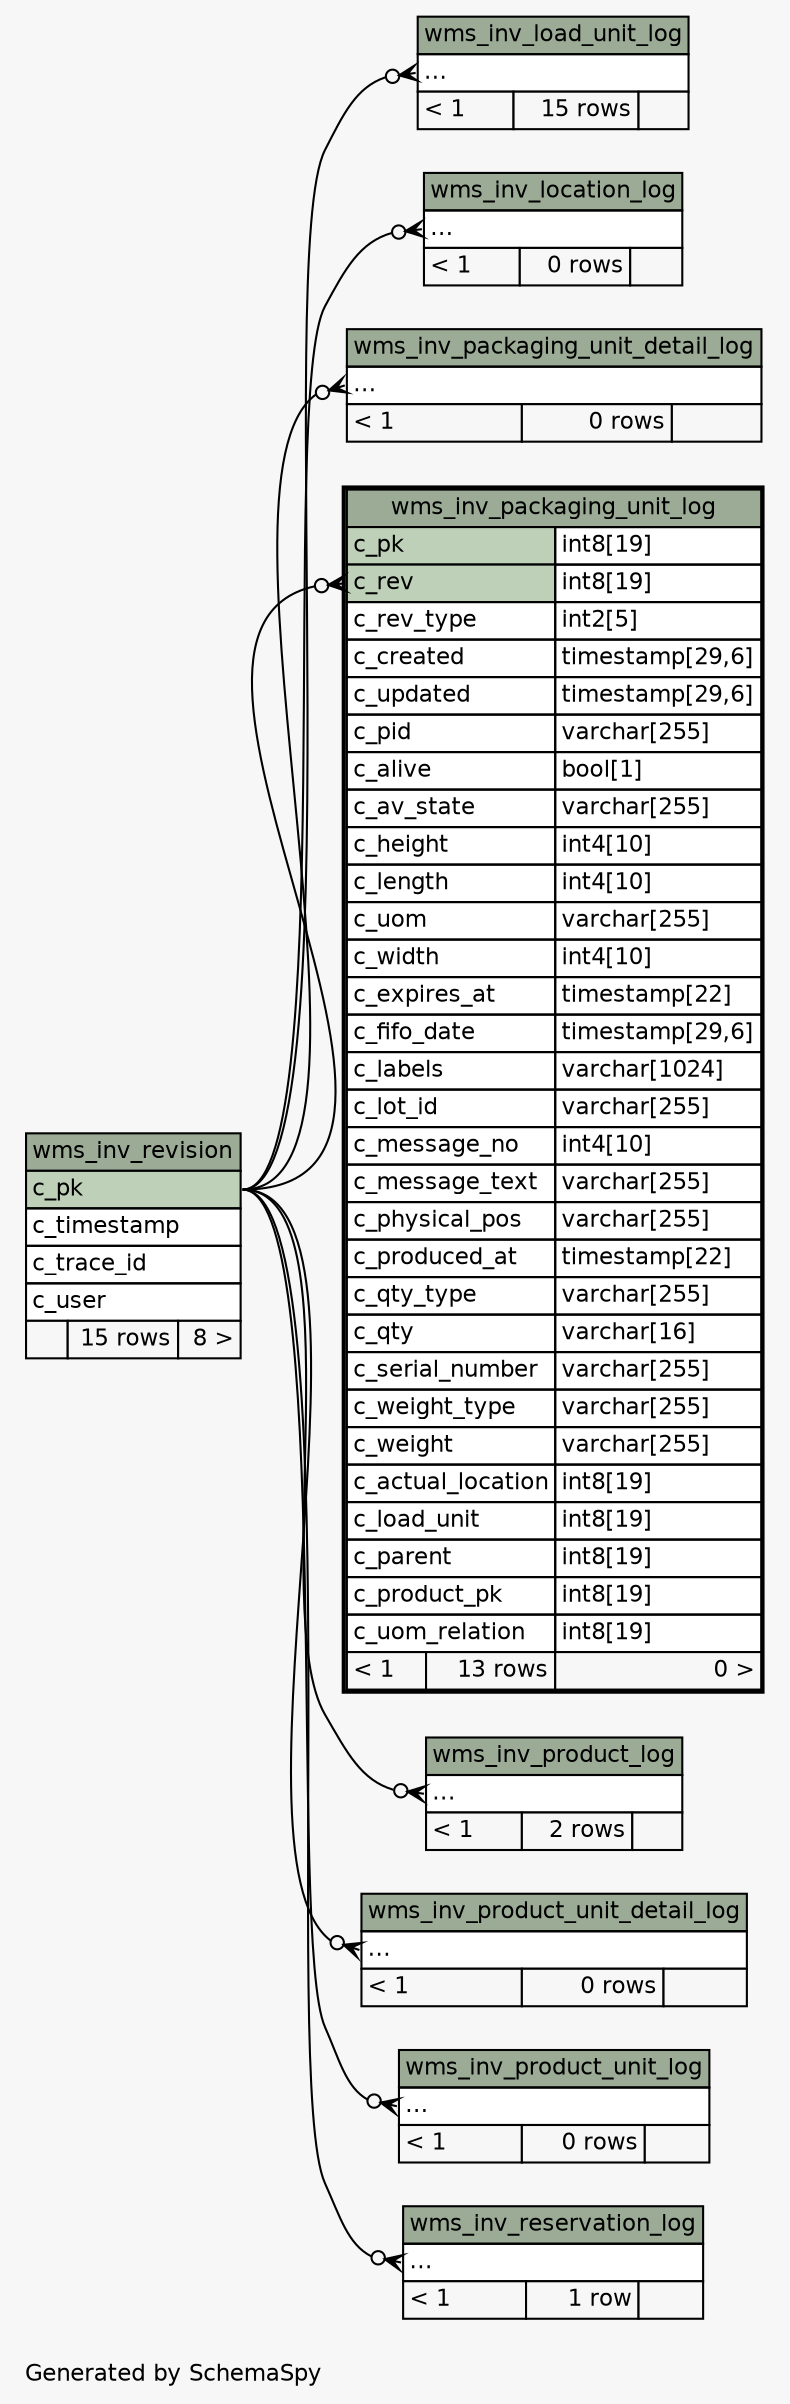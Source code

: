 // dot 7.1.0 on Mac OS X 14.1.1
// SchemaSpy rev Unknown
digraph "twoDegreesRelationshipsDiagram" {
  graph [
    rankdir="RL"
    bgcolor="#f7f7f7"
    label="\nGenerated by SchemaSpy"
    labeljust="l"
    nodesep="0.18"
    ranksep="0.46"
    fontname="Helvetica"
    fontsize="11"
  ];
  node [
    fontname="Helvetica"
    fontsize="11"
    shape="plaintext"
  ];
  edge [
    arrowsize="0.8"
  ];
  "wms_inv_load_unit_log":"elipses":w -> "wms_inv_revision":"c_pk":e [arrowhead=none dir=back arrowtail=crowodot];
  "wms_inv_location_log":"elipses":w -> "wms_inv_revision":"c_pk":e [arrowhead=none dir=back arrowtail=crowodot];
  "wms_inv_packaging_unit_detail_log":"elipses":w -> "wms_inv_revision":"c_pk":e [arrowhead=none dir=back arrowtail=crowodot];
  "wms_inv_packaging_unit_log":"c_rev":w -> "wms_inv_revision":"c_pk":e [arrowhead=none dir=back arrowtail=crowodot];
  "wms_inv_product_log":"elipses":w -> "wms_inv_revision":"c_pk":e [arrowhead=none dir=back arrowtail=crowodot];
  "wms_inv_product_unit_detail_log":"elipses":w -> "wms_inv_revision":"c_pk":e [arrowhead=none dir=back arrowtail=crowodot];
  "wms_inv_product_unit_log":"elipses":w -> "wms_inv_revision":"c_pk":e [arrowhead=none dir=back arrowtail=crowodot];
  "wms_inv_reservation_log":"elipses":w -> "wms_inv_revision":"c_pk":e [arrowhead=none dir=back arrowtail=crowodot];
  "wms_inv_load_unit_log" [
    label=<
    <TABLE BORDER="0" CELLBORDER="1" CELLSPACING="0" BGCOLOR="#ffffff">
      <TR><TD COLSPAN="3" BGCOLOR="#9bab96" ALIGN="CENTER">wms_inv_load_unit_log</TD></TR>
      <TR><TD PORT="elipses" COLSPAN="3" ALIGN="LEFT">...</TD></TR>
      <TR><TD ALIGN="LEFT" BGCOLOR="#f7f7f7">&lt; 1</TD><TD ALIGN="RIGHT" BGCOLOR="#f7f7f7">15 rows</TD><TD ALIGN="RIGHT" BGCOLOR="#f7f7f7">  </TD></TR>
    </TABLE>>
    URL="wms_inv_load_unit_log.html"
    tooltip="wms_inv_load_unit_log"
  ];
  "wms_inv_location_log" [
    label=<
    <TABLE BORDER="0" CELLBORDER="1" CELLSPACING="0" BGCOLOR="#ffffff">
      <TR><TD COLSPAN="3" BGCOLOR="#9bab96" ALIGN="CENTER">wms_inv_location_log</TD></TR>
      <TR><TD PORT="elipses" COLSPAN="3" ALIGN="LEFT">...</TD></TR>
      <TR><TD ALIGN="LEFT" BGCOLOR="#f7f7f7">&lt; 1</TD><TD ALIGN="RIGHT" BGCOLOR="#f7f7f7">0 rows</TD><TD ALIGN="RIGHT" BGCOLOR="#f7f7f7">  </TD></TR>
    </TABLE>>
    URL="wms_inv_location_log.html"
    tooltip="wms_inv_location_log"
  ];
  "wms_inv_packaging_unit_detail_log" [
    label=<
    <TABLE BORDER="0" CELLBORDER="1" CELLSPACING="0" BGCOLOR="#ffffff">
      <TR><TD COLSPAN="3" BGCOLOR="#9bab96" ALIGN="CENTER">wms_inv_packaging_unit_detail_log</TD></TR>
      <TR><TD PORT="elipses" COLSPAN="3" ALIGN="LEFT">...</TD></TR>
      <TR><TD ALIGN="LEFT" BGCOLOR="#f7f7f7">&lt; 1</TD><TD ALIGN="RIGHT" BGCOLOR="#f7f7f7">0 rows</TD><TD ALIGN="RIGHT" BGCOLOR="#f7f7f7">  </TD></TR>
    </TABLE>>
    URL="wms_inv_packaging_unit_detail_log.html"
    tooltip="wms_inv_packaging_unit_detail_log"
  ];
  "wms_inv_packaging_unit_log" [
    label=<
    <TABLE BORDER="2" CELLBORDER="1" CELLSPACING="0" BGCOLOR="#ffffff">
      <TR><TD COLSPAN="3" BGCOLOR="#9bab96" ALIGN="CENTER">wms_inv_packaging_unit_log</TD></TR>
      <TR><TD PORT="c_pk" COLSPAN="2" BGCOLOR="#bed1b8" ALIGN="LEFT">c_pk</TD><TD PORT="c_pk.type" ALIGN="LEFT">int8[19]</TD></TR>
      <TR><TD PORT="c_rev" COLSPAN="2" BGCOLOR="#bed1b8" ALIGN="LEFT">c_rev</TD><TD PORT="c_rev.type" ALIGN="LEFT">int8[19]</TD></TR>
      <TR><TD PORT="c_rev_type" COLSPAN="2" ALIGN="LEFT">c_rev_type</TD><TD PORT="c_rev_type.type" ALIGN="LEFT">int2[5]</TD></TR>
      <TR><TD PORT="c_created" COLSPAN="2" ALIGN="LEFT">c_created</TD><TD PORT="c_created.type" ALIGN="LEFT">timestamp[29,6]</TD></TR>
      <TR><TD PORT="c_updated" COLSPAN="2" ALIGN="LEFT">c_updated</TD><TD PORT="c_updated.type" ALIGN="LEFT">timestamp[29,6]</TD></TR>
      <TR><TD PORT="c_pid" COLSPAN="2" ALIGN="LEFT">c_pid</TD><TD PORT="c_pid.type" ALIGN="LEFT">varchar[255]</TD></TR>
      <TR><TD PORT="c_alive" COLSPAN="2" ALIGN="LEFT">c_alive</TD><TD PORT="c_alive.type" ALIGN="LEFT">bool[1]</TD></TR>
      <TR><TD PORT="c_av_state" COLSPAN="2" ALIGN="LEFT">c_av_state</TD><TD PORT="c_av_state.type" ALIGN="LEFT">varchar[255]</TD></TR>
      <TR><TD PORT="c_height" COLSPAN="2" ALIGN="LEFT">c_height</TD><TD PORT="c_height.type" ALIGN="LEFT">int4[10]</TD></TR>
      <TR><TD PORT="c_length" COLSPAN="2" ALIGN="LEFT">c_length</TD><TD PORT="c_length.type" ALIGN="LEFT">int4[10]</TD></TR>
      <TR><TD PORT="c_uom" COLSPAN="2" ALIGN="LEFT">c_uom</TD><TD PORT="c_uom.type" ALIGN="LEFT">varchar[255]</TD></TR>
      <TR><TD PORT="c_width" COLSPAN="2" ALIGN="LEFT">c_width</TD><TD PORT="c_width.type" ALIGN="LEFT">int4[10]</TD></TR>
      <TR><TD PORT="c_expires_at" COLSPAN="2" ALIGN="LEFT">c_expires_at</TD><TD PORT="c_expires_at.type" ALIGN="LEFT">timestamp[22]</TD></TR>
      <TR><TD PORT="c_fifo_date" COLSPAN="2" ALIGN="LEFT">c_fifo_date</TD><TD PORT="c_fifo_date.type" ALIGN="LEFT">timestamp[29,6]</TD></TR>
      <TR><TD PORT="c_labels" COLSPAN="2" ALIGN="LEFT">c_labels</TD><TD PORT="c_labels.type" ALIGN="LEFT">varchar[1024]</TD></TR>
      <TR><TD PORT="c_lot_id" COLSPAN="2" ALIGN="LEFT">c_lot_id</TD><TD PORT="c_lot_id.type" ALIGN="LEFT">varchar[255]</TD></TR>
      <TR><TD PORT="c_message_no" COLSPAN="2" ALIGN="LEFT">c_message_no</TD><TD PORT="c_message_no.type" ALIGN="LEFT">int4[10]</TD></TR>
      <TR><TD PORT="c_message_text" COLSPAN="2" ALIGN="LEFT">c_message_text</TD><TD PORT="c_message_text.type" ALIGN="LEFT">varchar[255]</TD></TR>
      <TR><TD PORT="c_physical_pos" COLSPAN="2" ALIGN="LEFT">c_physical_pos</TD><TD PORT="c_physical_pos.type" ALIGN="LEFT">varchar[255]</TD></TR>
      <TR><TD PORT="c_produced_at" COLSPAN="2" ALIGN="LEFT">c_produced_at</TD><TD PORT="c_produced_at.type" ALIGN="LEFT">timestamp[22]</TD></TR>
      <TR><TD PORT="c_qty_type" COLSPAN="2" ALIGN="LEFT">c_qty_type</TD><TD PORT="c_qty_type.type" ALIGN="LEFT">varchar[255]</TD></TR>
      <TR><TD PORT="c_qty" COLSPAN="2" ALIGN="LEFT">c_qty</TD><TD PORT="c_qty.type" ALIGN="LEFT">varchar[16]</TD></TR>
      <TR><TD PORT="c_serial_number" COLSPAN="2" ALIGN="LEFT">c_serial_number</TD><TD PORT="c_serial_number.type" ALIGN="LEFT">varchar[255]</TD></TR>
      <TR><TD PORT="c_weight_type" COLSPAN="2" ALIGN="LEFT">c_weight_type</TD><TD PORT="c_weight_type.type" ALIGN="LEFT">varchar[255]</TD></TR>
      <TR><TD PORT="c_weight" COLSPAN="2" ALIGN="LEFT">c_weight</TD><TD PORT="c_weight.type" ALIGN="LEFT">varchar[255]</TD></TR>
      <TR><TD PORT="c_actual_location" COLSPAN="2" ALIGN="LEFT">c_actual_location</TD><TD PORT="c_actual_location.type" ALIGN="LEFT">int8[19]</TD></TR>
      <TR><TD PORT="c_load_unit" COLSPAN="2" ALIGN="LEFT">c_load_unit</TD><TD PORT="c_load_unit.type" ALIGN="LEFT">int8[19]</TD></TR>
      <TR><TD PORT="c_parent" COLSPAN="2" ALIGN="LEFT">c_parent</TD><TD PORT="c_parent.type" ALIGN="LEFT">int8[19]</TD></TR>
      <TR><TD PORT="c_product_pk" COLSPAN="2" ALIGN="LEFT">c_product_pk</TD><TD PORT="c_product_pk.type" ALIGN="LEFT">int8[19]</TD></TR>
      <TR><TD PORT="c_uom_relation" COLSPAN="2" ALIGN="LEFT">c_uom_relation</TD><TD PORT="c_uom_relation.type" ALIGN="LEFT">int8[19]</TD></TR>
      <TR><TD ALIGN="LEFT" BGCOLOR="#f7f7f7">&lt; 1</TD><TD ALIGN="RIGHT" BGCOLOR="#f7f7f7">13 rows</TD><TD ALIGN="RIGHT" BGCOLOR="#f7f7f7">0 &gt;</TD></TR>
    </TABLE>>
    URL="wms_inv_packaging_unit_log.html"
    tooltip="wms_inv_packaging_unit_log"
  ];
  "wms_inv_product_log" [
    label=<
    <TABLE BORDER="0" CELLBORDER="1" CELLSPACING="0" BGCOLOR="#ffffff">
      <TR><TD COLSPAN="3" BGCOLOR="#9bab96" ALIGN="CENTER">wms_inv_product_log</TD></TR>
      <TR><TD PORT="elipses" COLSPAN="3" ALIGN="LEFT">...</TD></TR>
      <TR><TD ALIGN="LEFT" BGCOLOR="#f7f7f7">&lt; 1</TD><TD ALIGN="RIGHT" BGCOLOR="#f7f7f7">2 rows</TD><TD ALIGN="RIGHT" BGCOLOR="#f7f7f7">  </TD></TR>
    </TABLE>>
    URL="wms_inv_product_log.html"
    tooltip="wms_inv_product_log"
  ];
  "wms_inv_product_unit_detail_log" [
    label=<
    <TABLE BORDER="0" CELLBORDER="1" CELLSPACING="0" BGCOLOR="#ffffff">
      <TR><TD COLSPAN="3" BGCOLOR="#9bab96" ALIGN="CENTER">wms_inv_product_unit_detail_log</TD></TR>
      <TR><TD PORT="elipses" COLSPAN="3" ALIGN="LEFT">...</TD></TR>
      <TR><TD ALIGN="LEFT" BGCOLOR="#f7f7f7">&lt; 1</TD><TD ALIGN="RIGHT" BGCOLOR="#f7f7f7">0 rows</TD><TD ALIGN="RIGHT" BGCOLOR="#f7f7f7">  </TD></TR>
    </TABLE>>
    URL="wms_inv_product_unit_detail_log.html"
    tooltip="wms_inv_product_unit_detail_log"
  ];
  "wms_inv_product_unit_log" [
    label=<
    <TABLE BORDER="0" CELLBORDER="1" CELLSPACING="0" BGCOLOR="#ffffff">
      <TR><TD COLSPAN="3" BGCOLOR="#9bab96" ALIGN="CENTER">wms_inv_product_unit_log</TD></TR>
      <TR><TD PORT="elipses" COLSPAN="3" ALIGN="LEFT">...</TD></TR>
      <TR><TD ALIGN="LEFT" BGCOLOR="#f7f7f7">&lt; 1</TD><TD ALIGN="RIGHT" BGCOLOR="#f7f7f7">0 rows</TD><TD ALIGN="RIGHT" BGCOLOR="#f7f7f7">  </TD></TR>
    </TABLE>>
    URL="wms_inv_product_unit_log.html"
    tooltip="wms_inv_product_unit_log"
  ];
  "wms_inv_reservation_log" [
    label=<
    <TABLE BORDER="0" CELLBORDER="1" CELLSPACING="0" BGCOLOR="#ffffff">
      <TR><TD COLSPAN="3" BGCOLOR="#9bab96" ALIGN="CENTER">wms_inv_reservation_log</TD></TR>
      <TR><TD PORT="elipses" COLSPAN="3" ALIGN="LEFT">...</TD></TR>
      <TR><TD ALIGN="LEFT" BGCOLOR="#f7f7f7">&lt; 1</TD><TD ALIGN="RIGHT" BGCOLOR="#f7f7f7">1 row</TD><TD ALIGN="RIGHT" BGCOLOR="#f7f7f7">  </TD></TR>
    </TABLE>>
    URL="wms_inv_reservation_log.html"
    tooltip="wms_inv_reservation_log"
  ];
  "wms_inv_revision" [
    label=<
    <TABLE BORDER="0" CELLBORDER="1" CELLSPACING="0" BGCOLOR="#ffffff">
      <TR><TD COLSPAN="3" BGCOLOR="#9bab96" ALIGN="CENTER">wms_inv_revision</TD></TR>
      <TR><TD PORT="c_pk" COLSPAN="3" BGCOLOR="#bed1b8" ALIGN="LEFT">c_pk</TD></TR>
      <TR><TD PORT="c_timestamp" COLSPAN="3" ALIGN="LEFT">c_timestamp</TD></TR>
      <TR><TD PORT="c_trace_id" COLSPAN="3" ALIGN="LEFT">c_trace_id</TD></TR>
      <TR><TD PORT="c_user" COLSPAN="3" ALIGN="LEFT">c_user</TD></TR>
      <TR><TD ALIGN="LEFT" BGCOLOR="#f7f7f7">  </TD><TD ALIGN="RIGHT" BGCOLOR="#f7f7f7">15 rows</TD><TD ALIGN="RIGHT" BGCOLOR="#f7f7f7">8 &gt;</TD></TR>
    </TABLE>>
    URL="wms_inv_revision.html"
    tooltip="wms_inv_revision"
  ];
}
